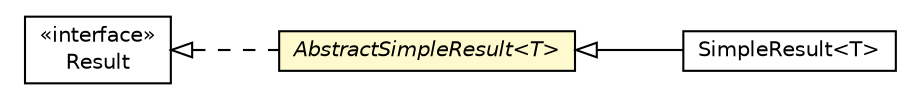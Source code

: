 #!/usr/local/bin/dot
#
# Class diagram 
# Generated by UMLGraph version R5_6-24-gf6e263 (http://www.umlgraph.org/)
#

digraph G {
	edge [fontname="Helvetica",fontsize=10,labelfontname="Helvetica",labelfontsize=10];
	node [fontname="Helvetica",fontsize=10,shape=plaintext];
	nodesep=0.25;
	ranksep=0.5;
	rankdir=LR;
	// com.gwtplatform.dispatch.shared.SimpleResult<T>
	c66512 [label=<<table title="com.gwtplatform.dispatch.shared.SimpleResult" border="0" cellborder="1" cellspacing="0" cellpadding="2" port="p" href="./SimpleResult.html">
		<tr><td><table border="0" cellspacing="0" cellpadding="1">
<tr><td align="center" balign="center"> SimpleResult&lt;T&gt; </td></tr>
		</table></td></tr>
		</table>>, URL="./SimpleResult.html", fontname="Helvetica", fontcolor="black", fontsize=10.0];
	// com.gwtplatform.dispatch.shared.Result
	c66516 [label=<<table title="com.gwtplatform.dispatch.shared.Result" border="0" cellborder="1" cellspacing="0" cellpadding="2" port="p" href="./Result.html">
		<tr><td><table border="0" cellspacing="0" cellpadding="1">
<tr><td align="center" balign="center"> &#171;interface&#187; </td></tr>
<tr><td align="center" balign="center"> Result </td></tr>
		</table></td></tr>
		</table>>, URL="./Result.html", fontname="Helvetica", fontcolor="black", fontsize=10.0];
	// com.gwtplatform.dispatch.shared.AbstractSimpleResult<T>
	c66530 [label=<<table title="com.gwtplatform.dispatch.shared.AbstractSimpleResult" border="0" cellborder="1" cellspacing="0" cellpadding="2" port="p" bgcolor="lemonChiffon" href="./AbstractSimpleResult.html">
		<tr><td><table border="0" cellspacing="0" cellpadding="1">
<tr><td align="center" balign="center"><font face="Helvetica-Oblique"> AbstractSimpleResult&lt;T&gt; </font></td></tr>
		</table></td></tr>
		</table>>, URL="./AbstractSimpleResult.html", fontname="Helvetica", fontcolor="black", fontsize=10.0];
	//com.gwtplatform.dispatch.shared.SimpleResult<T> extends com.gwtplatform.dispatch.shared.AbstractSimpleResult<T>
	c66530:p -> c66512:p [dir=back,arrowtail=empty];
	//com.gwtplatform.dispatch.shared.AbstractSimpleResult<T> implements com.gwtplatform.dispatch.shared.Result
	c66516:p -> c66530:p [dir=back,arrowtail=empty,style=dashed];
}

